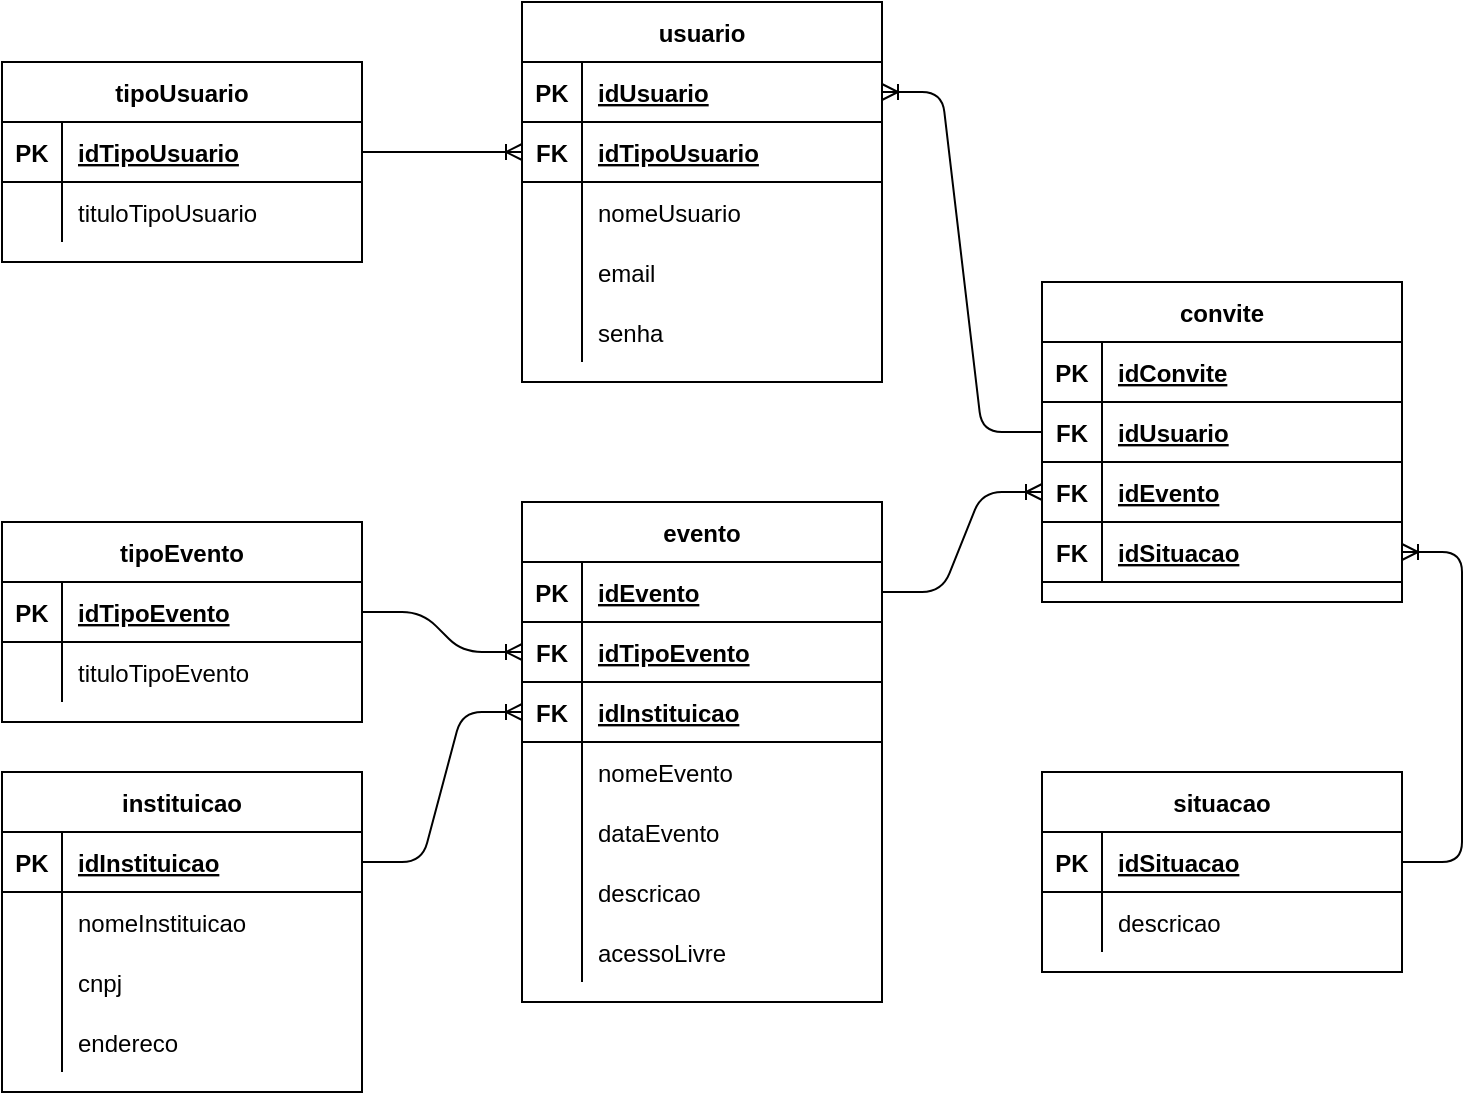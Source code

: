 <mxfile version="14.9.7" type="device"><diagram id="mZj4y4o52tzPezTBAj0v" name="Page-1"><mxGraphModel dx="1422" dy="794" grid="1" gridSize="10" guides="1" tooltips="1" connect="1" arrows="1" fold="1" page="1" pageScale="1" pageWidth="827" pageHeight="1169" math="0" shadow="0"><root><mxCell id="0"/><mxCell id="1" parent="0"/><mxCell id="FErdYOdrM_D1JUT3rwZx-1" value="usuario" style="shape=table;startSize=30;container=1;collapsible=1;childLayout=tableLayout;fixedRows=1;rowLines=0;fontStyle=1;align=center;resizeLast=1;" parent="1" vertex="1"><mxGeometry x="280" y="200" width="180" height="190" as="geometry"/></mxCell><mxCell id="FErdYOdrM_D1JUT3rwZx-2" value="" style="shape=partialRectangle;collapsible=0;dropTarget=0;pointerEvents=0;fillColor=none;top=0;left=0;bottom=1;right=0;points=[[0,0.5],[1,0.5]];portConstraint=eastwest;" parent="FErdYOdrM_D1JUT3rwZx-1" vertex="1"><mxGeometry y="30" width="180" height="30" as="geometry"/></mxCell><mxCell id="FErdYOdrM_D1JUT3rwZx-3" value="PK" style="shape=partialRectangle;connectable=0;fillColor=none;top=0;left=0;bottom=0;right=0;fontStyle=1;overflow=hidden;" parent="FErdYOdrM_D1JUT3rwZx-2" vertex="1"><mxGeometry width="30" height="30" as="geometry"/></mxCell><mxCell id="FErdYOdrM_D1JUT3rwZx-4" value="idUsuario" style="shape=partialRectangle;connectable=0;fillColor=none;top=0;left=0;bottom=0;right=0;align=left;spacingLeft=6;fontStyle=5;overflow=hidden;" parent="FErdYOdrM_D1JUT3rwZx-2" vertex="1"><mxGeometry x="30" width="150" height="30" as="geometry"/></mxCell><mxCell id="FErdYOdrM_D1JUT3rwZx-82" value="" style="shape=partialRectangle;collapsible=0;dropTarget=0;pointerEvents=0;fillColor=none;top=0;left=0;bottom=1;right=0;points=[[0,0.5],[1,0.5]];portConstraint=eastwest;" parent="FErdYOdrM_D1JUT3rwZx-1" vertex="1"><mxGeometry y="60" width="180" height="30" as="geometry"/></mxCell><mxCell id="FErdYOdrM_D1JUT3rwZx-83" value="FK" style="shape=partialRectangle;connectable=0;fillColor=none;top=0;left=0;bottom=0;right=0;fontStyle=1;overflow=hidden;" parent="FErdYOdrM_D1JUT3rwZx-82" vertex="1"><mxGeometry width="30" height="30" as="geometry"/></mxCell><mxCell id="FErdYOdrM_D1JUT3rwZx-84" value="idTipoUsuario" style="shape=partialRectangle;connectable=0;fillColor=none;top=0;left=0;bottom=0;right=0;align=left;spacingLeft=6;fontStyle=5;overflow=hidden;" parent="FErdYOdrM_D1JUT3rwZx-82" vertex="1"><mxGeometry x="30" width="150" height="30" as="geometry"/></mxCell><mxCell id="FErdYOdrM_D1JUT3rwZx-5" value="" style="shape=partialRectangle;collapsible=0;dropTarget=0;pointerEvents=0;fillColor=none;top=0;left=0;bottom=0;right=0;points=[[0,0.5],[1,0.5]];portConstraint=eastwest;" parent="FErdYOdrM_D1JUT3rwZx-1" vertex="1"><mxGeometry y="90" width="180" height="30" as="geometry"/></mxCell><mxCell id="FErdYOdrM_D1JUT3rwZx-6" value="" style="shape=partialRectangle;connectable=0;fillColor=none;top=0;left=0;bottom=0;right=0;editable=1;overflow=hidden;" parent="FErdYOdrM_D1JUT3rwZx-5" vertex="1"><mxGeometry width="30" height="30" as="geometry"/></mxCell><mxCell id="FErdYOdrM_D1JUT3rwZx-7" value="nomeUsuario" style="shape=partialRectangle;connectable=0;fillColor=none;top=0;left=0;bottom=0;right=0;align=left;spacingLeft=6;overflow=hidden;" parent="FErdYOdrM_D1JUT3rwZx-5" vertex="1"><mxGeometry x="30" width="150" height="30" as="geometry"/></mxCell><mxCell id="FErdYOdrM_D1JUT3rwZx-8" value="" style="shape=partialRectangle;collapsible=0;dropTarget=0;pointerEvents=0;fillColor=none;top=0;left=0;bottom=0;right=0;points=[[0,0.5],[1,0.5]];portConstraint=eastwest;" parent="FErdYOdrM_D1JUT3rwZx-1" vertex="1"><mxGeometry y="120" width="180" height="30" as="geometry"/></mxCell><mxCell id="FErdYOdrM_D1JUT3rwZx-9" value="" style="shape=partialRectangle;connectable=0;fillColor=none;top=0;left=0;bottom=0;right=0;editable=1;overflow=hidden;" parent="FErdYOdrM_D1JUT3rwZx-8" vertex="1"><mxGeometry width="30" height="30" as="geometry"/></mxCell><mxCell id="FErdYOdrM_D1JUT3rwZx-10" value="email" style="shape=partialRectangle;connectable=0;fillColor=none;top=0;left=0;bottom=0;right=0;align=left;spacingLeft=6;overflow=hidden;" parent="FErdYOdrM_D1JUT3rwZx-8" vertex="1"><mxGeometry x="30" width="150" height="30" as="geometry"/></mxCell><mxCell id="FErdYOdrM_D1JUT3rwZx-11" value="" style="shape=partialRectangle;collapsible=0;dropTarget=0;pointerEvents=0;fillColor=none;top=0;left=0;bottom=0;right=0;points=[[0,0.5],[1,0.5]];portConstraint=eastwest;" parent="FErdYOdrM_D1JUT3rwZx-1" vertex="1"><mxGeometry y="150" width="180" height="30" as="geometry"/></mxCell><mxCell id="FErdYOdrM_D1JUT3rwZx-12" value="" style="shape=partialRectangle;connectable=0;fillColor=none;top=0;left=0;bottom=0;right=0;editable=1;overflow=hidden;" parent="FErdYOdrM_D1JUT3rwZx-11" vertex="1"><mxGeometry width="30" height="30" as="geometry"/></mxCell><mxCell id="FErdYOdrM_D1JUT3rwZx-13" value="senha" style="shape=partialRectangle;connectable=0;fillColor=none;top=0;left=0;bottom=0;right=0;align=left;spacingLeft=6;overflow=hidden;" parent="FErdYOdrM_D1JUT3rwZx-11" vertex="1"><mxGeometry x="30" width="150" height="30" as="geometry"/></mxCell><mxCell id="FErdYOdrM_D1JUT3rwZx-14" value="instituicao" style="shape=table;startSize=30;container=1;collapsible=1;childLayout=tableLayout;fixedRows=1;rowLines=0;fontStyle=1;align=center;resizeLast=1;" parent="1" vertex="1"><mxGeometry x="20" y="585" width="180" height="160" as="geometry"/></mxCell><mxCell id="FErdYOdrM_D1JUT3rwZx-15" value="" style="shape=partialRectangle;collapsible=0;dropTarget=0;pointerEvents=0;fillColor=none;top=0;left=0;bottom=1;right=0;points=[[0,0.5],[1,0.5]];portConstraint=eastwest;" parent="FErdYOdrM_D1JUT3rwZx-14" vertex="1"><mxGeometry y="30" width="180" height="30" as="geometry"/></mxCell><mxCell id="FErdYOdrM_D1JUT3rwZx-16" value="PK" style="shape=partialRectangle;connectable=0;fillColor=none;top=0;left=0;bottom=0;right=0;fontStyle=1;overflow=hidden;" parent="FErdYOdrM_D1JUT3rwZx-15" vertex="1"><mxGeometry width="30" height="30" as="geometry"/></mxCell><mxCell id="FErdYOdrM_D1JUT3rwZx-17" value="idInstituicao" style="shape=partialRectangle;connectable=0;fillColor=none;top=0;left=0;bottom=0;right=0;align=left;spacingLeft=6;fontStyle=5;overflow=hidden;" parent="FErdYOdrM_D1JUT3rwZx-15" vertex="1"><mxGeometry x="30" width="150" height="30" as="geometry"/></mxCell><mxCell id="FErdYOdrM_D1JUT3rwZx-18" value="" style="shape=partialRectangle;collapsible=0;dropTarget=0;pointerEvents=0;fillColor=none;top=0;left=0;bottom=0;right=0;points=[[0,0.5],[1,0.5]];portConstraint=eastwest;" parent="FErdYOdrM_D1JUT3rwZx-14" vertex="1"><mxGeometry y="60" width="180" height="30" as="geometry"/></mxCell><mxCell id="FErdYOdrM_D1JUT3rwZx-19" value="" style="shape=partialRectangle;connectable=0;fillColor=none;top=0;left=0;bottom=0;right=0;editable=1;overflow=hidden;" parent="FErdYOdrM_D1JUT3rwZx-18" vertex="1"><mxGeometry width="30" height="30" as="geometry"/></mxCell><mxCell id="FErdYOdrM_D1JUT3rwZx-20" value="nomeInstituicao" style="shape=partialRectangle;connectable=0;fillColor=none;top=0;left=0;bottom=0;right=0;align=left;spacingLeft=6;overflow=hidden;" parent="FErdYOdrM_D1JUT3rwZx-18" vertex="1"><mxGeometry x="30" width="150" height="30" as="geometry"/></mxCell><mxCell id="FErdYOdrM_D1JUT3rwZx-21" value="" style="shape=partialRectangle;collapsible=0;dropTarget=0;pointerEvents=0;fillColor=none;top=0;left=0;bottom=0;right=0;points=[[0,0.5],[1,0.5]];portConstraint=eastwest;" parent="FErdYOdrM_D1JUT3rwZx-14" vertex="1"><mxGeometry y="90" width="180" height="30" as="geometry"/></mxCell><mxCell id="FErdYOdrM_D1JUT3rwZx-22" value="" style="shape=partialRectangle;connectable=0;fillColor=none;top=0;left=0;bottom=0;right=0;editable=1;overflow=hidden;" parent="FErdYOdrM_D1JUT3rwZx-21" vertex="1"><mxGeometry width="30" height="30" as="geometry"/></mxCell><mxCell id="FErdYOdrM_D1JUT3rwZx-23" value="cnpj" style="shape=partialRectangle;connectable=0;fillColor=none;top=0;left=0;bottom=0;right=0;align=left;spacingLeft=6;overflow=hidden;" parent="FErdYOdrM_D1JUT3rwZx-21" vertex="1"><mxGeometry x="30" width="150" height="30" as="geometry"/></mxCell><mxCell id="FErdYOdrM_D1JUT3rwZx-24" value="" style="shape=partialRectangle;collapsible=0;dropTarget=0;pointerEvents=0;fillColor=none;top=0;left=0;bottom=0;right=0;points=[[0,0.5],[1,0.5]];portConstraint=eastwest;" parent="FErdYOdrM_D1JUT3rwZx-14" vertex="1"><mxGeometry y="120" width="180" height="30" as="geometry"/></mxCell><mxCell id="FErdYOdrM_D1JUT3rwZx-25" value="" style="shape=partialRectangle;connectable=0;fillColor=none;top=0;left=0;bottom=0;right=0;editable=1;overflow=hidden;" parent="FErdYOdrM_D1JUT3rwZx-24" vertex="1"><mxGeometry width="30" height="30" as="geometry"/></mxCell><mxCell id="FErdYOdrM_D1JUT3rwZx-26" value="endereco" style="shape=partialRectangle;connectable=0;fillColor=none;top=0;left=0;bottom=0;right=0;align=left;spacingLeft=6;overflow=hidden;" parent="FErdYOdrM_D1JUT3rwZx-24" vertex="1"><mxGeometry x="30" width="150" height="30" as="geometry"/></mxCell><mxCell id="FErdYOdrM_D1JUT3rwZx-27" value="evento" style="shape=table;startSize=30;container=1;collapsible=1;childLayout=tableLayout;fixedRows=1;rowLines=0;fontStyle=1;align=center;resizeLast=1;" parent="1" vertex="1"><mxGeometry x="280" y="450" width="180" height="250" as="geometry"/></mxCell><mxCell id="FErdYOdrM_D1JUT3rwZx-28" value="" style="shape=partialRectangle;collapsible=0;dropTarget=0;pointerEvents=0;fillColor=none;top=0;left=0;bottom=1;right=0;points=[[0,0.5],[1,0.5]];portConstraint=eastwest;" parent="FErdYOdrM_D1JUT3rwZx-27" vertex="1"><mxGeometry y="30" width="180" height="30" as="geometry"/></mxCell><mxCell id="FErdYOdrM_D1JUT3rwZx-29" value="PK" style="shape=partialRectangle;connectable=0;fillColor=none;top=0;left=0;bottom=0;right=0;fontStyle=1;overflow=hidden;" parent="FErdYOdrM_D1JUT3rwZx-28" vertex="1"><mxGeometry width="30" height="30" as="geometry"/></mxCell><mxCell id="FErdYOdrM_D1JUT3rwZx-30" value="idEvento" style="shape=partialRectangle;connectable=0;fillColor=none;top=0;left=0;bottom=0;right=0;align=left;spacingLeft=6;fontStyle=5;overflow=hidden;" parent="FErdYOdrM_D1JUT3rwZx-28" vertex="1"><mxGeometry x="30" width="150" height="30" as="geometry"/></mxCell><mxCell id="FErdYOdrM_D1JUT3rwZx-85" value="" style="shape=partialRectangle;collapsible=0;dropTarget=0;pointerEvents=0;fillColor=none;top=0;left=0;bottom=1;right=0;points=[[0,0.5],[1,0.5]];portConstraint=eastwest;" parent="FErdYOdrM_D1JUT3rwZx-27" vertex="1"><mxGeometry y="60" width="180" height="30" as="geometry"/></mxCell><mxCell id="FErdYOdrM_D1JUT3rwZx-86" value="FK" style="shape=partialRectangle;connectable=0;fillColor=none;top=0;left=0;bottom=0;right=0;fontStyle=1;overflow=hidden;" parent="FErdYOdrM_D1JUT3rwZx-85" vertex="1"><mxGeometry width="30" height="30" as="geometry"/></mxCell><mxCell id="FErdYOdrM_D1JUT3rwZx-87" value="idTipoEvento" style="shape=partialRectangle;connectable=0;fillColor=none;top=0;left=0;bottom=0;right=0;align=left;spacingLeft=6;fontStyle=5;overflow=hidden;" parent="FErdYOdrM_D1JUT3rwZx-85" vertex="1"><mxGeometry x="30" width="150" height="30" as="geometry"/></mxCell><mxCell id="FErdYOdrM_D1JUT3rwZx-97" value="" style="shape=partialRectangle;collapsible=0;dropTarget=0;pointerEvents=0;fillColor=none;top=0;left=0;bottom=1;right=0;points=[[0,0.5],[1,0.5]];portConstraint=eastwest;" parent="FErdYOdrM_D1JUT3rwZx-27" vertex="1"><mxGeometry y="90" width="180" height="30" as="geometry"/></mxCell><mxCell id="FErdYOdrM_D1JUT3rwZx-98" value="FK" style="shape=partialRectangle;connectable=0;fillColor=none;top=0;left=0;bottom=0;right=0;fontStyle=1;overflow=hidden;" parent="FErdYOdrM_D1JUT3rwZx-97" vertex="1"><mxGeometry width="30" height="30" as="geometry"/></mxCell><mxCell id="FErdYOdrM_D1JUT3rwZx-99" value="idInstituicao" style="shape=partialRectangle;connectable=0;fillColor=none;top=0;left=0;bottom=0;right=0;align=left;spacingLeft=6;fontStyle=5;overflow=hidden;" parent="FErdYOdrM_D1JUT3rwZx-97" vertex="1"><mxGeometry x="30" width="150" height="30" as="geometry"/></mxCell><mxCell id="FErdYOdrM_D1JUT3rwZx-31" value="" style="shape=partialRectangle;collapsible=0;dropTarget=0;pointerEvents=0;fillColor=none;top=0;left=0;bottom=0;right=0;points=[[0,0.5],[1,0.5]];portConstraint=eastwest;" parent="FErdYOdrM_D1JUT3rwZx-27" vertex="1"><mxGeometry y="120" width="180" height="30" as="geometry"/></mxCell><mxCell id="FErdYOdrM_D1JUT3rwZx-32" value="" style="shape=partialRectangle;connectable=0;fillColor=none;top=0;left=0;bottom=0;right=0;editable=1;overflow=hidden;" parent="FErdYOdrM_D1JUT3rwZx-31" vertex="1"><mxGeometry width="30" height="30" as="geometry"/></mxCell><mxCell id="FErdYOdrM_D1JUT3rwZx-33" value="nomeEvento" style="shape=partialRectangle;connectable=0;fillColor=none;top=0;left=0;bottom=0;right=0;align=left;spacingLeft=6;overflow=hidden;" parent="FErdYOdrM_D1JUT3rwZx-31" vertex="1"><mxGeometry x="30" width="150" height="30" as="geometry"/></mxCell><mxCell id="FErdYOdrM_D1JUT3rwZx-34" value="" style="shape=partialRectangle;collapsible=0;dropTarget=0;pointerEvents=0;fillColor=none;top=0;left=0;bottom=0;right=0;points=[[0,0.5],[1,0.5]];portConstraint=eastwest;" parent="FErdYOdrM_D1JUT3rwZx-27" vertex="1"><mxGeometry y="150" width="180" height="30" as="geometry"/></mxCell><mxCell id="FErdYOdrM_D1JUT3rwZx-35" value="" style="shape=partialRectangle;connectable=0;fillColor=none;top=0;left=0;bottom=0;right=0;editable=1;overflow=hidden;" parent="FErdYOdrM_D1JUT3rwZx-34" vertex="1"><mxGeometry width="30" height="30" as="geometry"/></mxCell><mxCell id="FErdYOdrM_D1JUT3rwZx-36" value="dataEvento" style="shape=partialRectangle;connectable=0;fillColor=none;top=0;left=0;bottom=0;right=0;align=left;spacingLeft=6;overflow=hidden;" parent="FErdYOdrM_D1JUT3rwZx-34" vertex="1"><mxGeometry x="30" width="150" height="30" as="geometry"/></mxCell><mxCell id="FErdYOdrM_D1JUT3rwZx-37" value="" style="shape=partialRectangle;collapsible=0;dropTarget=0;pointerEvents=0;fillColor=none;top=0;left=0;bottom=0;right=0;points=[[0,0.5],[1,0.5]];portConstraint=eastwest;" parent="FErdYOdrM_D1JUT3rwZx-27" vertex="1"><mxGeometry y="180" width="180" height="30" as="geometry"/></mxCell><mxCell id="FErdYOdrM_D1JUT3rwZx-38" value="" style="shape=partialRectangle;connectable=0;fillColor=none;top=0;left=0;bottom=0;right=0;editable=1;overflow=hidden;" parent="FErdYOdrM_D1JUT3rwZx-37" vertex="1"><mxGeometry width="30" height="30" as="geometry"/></mxCell><mxCell id="FErdYOdrM_D1JUT3rwZx-39" value="descricao" style="shape=partialRectangle;connectable=0;fillColor=none;top=0;left=0;bottom=0;right=0;align=left;spacingLeft=6;overflow=hidden;" parent="FErdYOdrM_D1JUT3rwZx-37" vertex="1"><mxGeometry x="30" width="150" height="30" as="geometry"/></mxCell><mxCell id="FErdYOdrM_D1JUT3rwZx-119" value="" style="shape=partialRectangle;collapsible=0;dropTarget=0;pointerEvents=0;fillColor=none;top=0;left=0;bottom=0;right=0;points=[[0,0.5],[1,0.5]];portConstraint=eastwest;" parent="FErdYOdrM_D1JUT3rwZx-27" vertex="1"><mxGeometry y="210" width="180" height="30" as="geometry"/></mxCell><mxCell id="FErdYOdrM_D1JUT3rwZx-120" value="" style="shape=partialRectangle;connectable=0;fillColor=none;top=0;left=0;bottom=0;right=0;editable=1;overflow=hidden;" parent="FErdYOdrM_D1JUT3rwZx-119" vertex="1"><mxGeometry width="30" height="30" as="geometry"/></mxCell><mxCell id="FErdYOdrM_D1JUT3rwZx-121" value="acessoLivre" style="shape=partialRectangle;connectable=0;fillColor=none;top=0;left=0;bottom=0;right=0;align=left;spacingLeft=6;overflow=hidden;" parent="FErdYOdrM_D1JUT3rwZx-119" vertex="1"><mxGeometry x="30" width="150" height="30" as="geometry"/></mxCell><mxCell id="FErdYOdrM_D1JUT3rwZx-40" value="tipoUsuario" style="shape=table;startSize=30;container=1;collapsible=1;childLayout=tableLayout;fixedRows=1;rowLines=0;fontStyle=1;align=center;resizeLast=1;" parent="1" vertex="1"><mxGeometry x="20" y="230" width="180" height="100" as="geometry"/></mxCell><mxCell id="FErdYOdrM_D1JUT3rwZx-41" value="" style="shape=partialRectangle;collapsible=0;dropTarget=0;pointerEvents=0;fillColor=none;top=0;left=0;bottom=1;right=0;points=[[0,0.5],[1,0.5]];portConstraint=eastwest;" parent="FErdYOdrM_D1JUT3rwZx-40" vertex="1"><mxGeometry y="30" width="180" height="30" as="geometry"/></mxCell><mxCell id="FErdYOdrM_D1JUT3rwZx-42" value="PK" style="shape=partialRectangle;connectable=0;fillColor=none;top=0;left=0;bottom=0;right=0;fontStyle=1;overflow=hidden;" parent="FErdYOdrM_D1JUT3rwZx-41" vertex="1"><mxGeometry width="30" height="30" as="geometry"/></mxCell><mxCell id="FErdYOdrM_D1JUT3rwZx-43" value="idTipoUsuario" style="shape=partialRectangle;connectable=0;fillColor=none;top=0;left=0;bottom=0;right=0;align=left;spacingLeft=6;fontStyle=5;overflow=hidden;" parent="FErdYOdrM_D1JUT3rwZx-41" vertex="1"><mxGeometry x="30" width="150" height="30" as="geometry"/></mxCell><mxCell id="FErdYOdrM_D1JUT3rwZx-44" value="" style="shape=partialRectangle;collapsible=0;dropTarget=0;pointerEvents=0;fillColor=none;top=0;left=0;bottom=0;right=0;points=[[0,0.5],[1,0.5]];portConstraint=eastwest;" parent="FErdYOdrM_D1JUT3rwZx-40" vertex="1"><mxGeometry y="60" width="180" height="30" as="geometry"/></mxCell><mxCell id="FErdYOdrM_D1JUT3rwZx-45" value="" style="shape=partialRectangle;connectable=0;fillColor=none;top=0;left=0;bottom=0;right=0;editable=1;overflow=hidden;" parent="FErdYOdrM_D1JUT3rwZx-44" vertex="1"><mxGeometry width="30" height="30" as="geometry"/></mxCell><mxCell id="FErdYOdrM_D1JUT3rwZx-46" value="tituloTipoUsuario" style="shape=partialRectangle;connectable=0;fillColor=none;top=0;left=0;bottom=0;right=0;align=left;spacingLeft=6;overflow=hidden;" parent="FErdYOdrM_D1JUT3rwZx-44" vertex="1"><mxGeometry x="30" width="150" height="30" as="geometry"/></mxCell><mxCell id="FErdYOdrM_D1JUT3rwZx-53" value="tipoEvento" style="shape=table;startSize=30;container=1;collapsible=1;childLayout=tableLayout;fixedRows=1;rowLines=0;fontStyle=1;align=center;resizeLast=1;" parent="1" vertex="1"><mxGeometry x="20" y="460" width="180" height="100" as="geometry"/></mxCell><mxCell id="FErdYOdrM_D1JUT3rwZx-54" value="" style="shape=partialRectangle;collapsible=0;dropTarget=0;pointerEvents=0;fillColor=none;top=0;left=0;bottom=1;right=0;points=[[0,0.5],[1,0.5]];portConstraint=eastwest;" parent="FErdYOdrM_D1JUT3rwZx-53" vertex="1"><mxGeometry y="30" width="180" height="30" as="geometry"/></mxCell><mxCell id="FErdYOdrM_D1JUT3rwZx-55" value="PK" style="shape=partialRectangle;connectable=0;fillColor=none;top=0;left=0;bottom=0;right=0;fontStyle=1;overflow=hidden;" parent="FErdYOdrM_D1JUT3rwZx-54" vertex="1"><mxGeometry width="30" height="30" as="geometry"/></mxCell><mxCell id="FErdYOdrM_D1JUT3rwZx-56" value="idTipoEvento" style="shape=partialRectangle;connectable=0;fillColor=none;top=0;left=0;bottom=0;right=0;align=left;spacingLeft=6;fontStyle=5;overflow=hidden;" parent="FErdYOdrM_D1JUT3rwZx-54" vertex="1"><mxGeometry x="30" width="150" height="30" as="geometry"/></mxCell><mxCell id="FErdYOdrM_D1JUT3rwZx-57" value="" style="shape=partialRectangle;collapsible=0;dropTarget=0;pointerEvents=0;fillColor=none;top=0;left=0;bottom=0;right=0;points=[[0,0.5],[1,0.5]];portConstraint=eastwest;" parent="FErdYOdrM_D1JUT3rwZx-53" vertex="1"><mxGeometry y="60" width="180" height="30" as="geometry"/></mxCell><mxCell id="FErdYOdrM_D1JUT3rwZx-58" value="" style="shape=partialRectangle;connectable=0;fillColor=none;top=0;left=0;bottom=0;right=0;editable=1;overflow=hidden;" parent="FErdYOdrM_D1JUT3rwZx-57" vertex="1"><mxGeometry width="30" height="30" as="geometry"/></mxCell><mxCell id="FErdYOdrM_D1JUT3rwZx-59" value="tituloTipoEvento" style="shape=partialRectangle;connectable=0;fillColor=none;top=0;left=0;bottom=0;right=0;align=left;spacingLeft=6;overflow=hidden;" parent="FErdYOdrM_D1JUT3rwZx-57" vertex="1"><mxGeometry x="30" width="150" height="30" as="geometry"/></mxCell><mxCell id="FErdYOdrM_D1JUT3rwZx-66" value="convite" style="shape=table;startSize=30;container=1;collapsible=1;childLayout=tableLayout;fixedRows=1;rowLines=0;fontStyle=1;align=center;resizeLast=1;" parent="1" vertex="1"><mxGeometry x="540" y="340" width="180" height="160" as="geometry"/></mxCell><mxCell id="FErdYOdrM_D1JUT3rwZx-67" value="" style="shape=partialRectangle;collapsible=0;dropTarget=0;pointerEvents=0;fillColor=none;top=0;left=0;bottom=1;right=0;points=[[0,0.5],[1,0.5]];portConstraint=eastwest;" parent="FErdYOdrM_D1JUT3rwZx-66" vertex="1"><mxGeometry y="30" width="180" height="30" as="geometry"/></mxCell><mxCell id="FErdYOdrM_D1JUT3rwZx-68" value="PK" style="shape=partialRectangle;connectable=0;fillColor=none;top=0;left=0;bottom=0;right=0;fontStyle=1;overflow=hidden;" parent="FErdYOdrM_D1JUT3rwZx-67" vertex="1"><mxGeometry width="30" height="30" as="geometry"/></mxCell><mxCell id="FErdYOdrM_D1JUT3rwZx-69" value="idConvite" style="shape=partialRectangle;connectable=0;fillColor=none;top=0;left=0;bottom=0;right=0;align=left;spacingLeft=6;fontStyle=5;overflow=hidden;" parent="FErdYOdrM_D1JUT3rwZx-67" vertex="1"><mxGeometry x="30" width="150" height="30" as="geometry"/></mxCell><mxCell id="FErdYOdrM_D1JUT3rwZx-94" value="" style="shape=partialRectangle;collapsible=0;dropTarget=0;pointerEvents=0;fillColor=none;top=0;left=0;bottom=1;right=0;points=[[0,0.5],[1,0.5]];portConstraint=eastwest;" parent="FErdYOdrM_D1JUT3rwZx-66" vertex="1"><mxGeometry y="60" width="180" height="30" as="geometry"/></mxCell><mxCell id="FErdYOdrM_D1JUT3rwZx-95" value="FK" style="shape=partialRectangle;connectable=0;fillColor=none;top=0;left=0;bottom=0;right=0;fontStyle=1;overflow=hidden;" parent="FErdYOdrM_D1JUT3rwZx-94" vertex="1"><mxGeometry width="30" height="30" as="geometry"/></mxCell><mxCell id="FErdYOdrM_D1JUT3rwZx-96" value="idUsuario" style="shape=partialRectangle;connectable=0;fillColor=none;top=0;left=0;bottom=0;right=0;align=left;spacingLeft=6;fontStyle=5;overflow=hidden;" parent="FErdYOdrM_D1JUT3rwZx-94" vertex="1"><mxGeometry x="30" width="150" height="30" as="geometry"/></mxCell><mxCell id="FErdYOdrM_D1JUT3rwZx-125" value="" style="shape=partialRectangle;collapsible=0;dropTarget=0;pointerEvents=0;fillColor=none;top=0;left=0;bottom=1;right=0;points=[[0,0.5],[1,0.5]];portConstraint=eastwest;" parent="FErdYOdrM_D1JUT3rwZx-66" vertex="1"><mxGeometry y="90" width="180" height="30" as="geometry"/></mxCell><mxCell id="FErdYOdrM_D1JUT3rwZx-126" value="FK" style="shape=partialRectangle;connectable=0;fillColor=none;top=0;left=0;bottom=0;right=0;fontStyle=1;overflow=hidden;" parent="FErdYOdrM_D1JUT3rwZx-125" vertex="1"><mxGeometry width="30" height="30" as="geometry"/></mxCell><mxCell id="FErdYOdrM_D1JUT3rwZx-127" value="idEvento" style="shape=partialRectangle;connectable=0;fillColor=none;top=0;left=0;bottom=0;right=0;align=left;spacingLeft=6;fontStyle=5;overflow=hidden;" parent="FErdYOdrM_D1JUT3rwZx-125" vertex="1"><mxGeometry x="30" width="150" height="30" as="geometry"/></mxCell><mxCell id="FErdYOdrM_D1JUT3rwZx-128" value="" style="shape=partialRectangle;collapsible=0;dropTarget=0;pointerEvents=0;fillColor=none;top=0;left=0;bottom=1;right=0;points=[[0,0.5],[1,0.5]];portConstraint=eastwest;" parent="FErdYOdrM_D1JUT3rwZx-66" vertex="1"><mxGeometry y="120" width="180" height="30" as="geometry"/></mxCell><mxCell id="FErdYOdrM_D1JUT3rwZx-129" value="FK" style="shape=partialRectangle;connectable=0;fillColor=none;top=0;left=0;bottom=0;right=0;fontStyle=1;overflow=hidden;" parent="FErdYOdrM_D1JUT3rwZx-128" vertex="1"><mxGeometry width="30" height="30" as="geometry"/></mxCell><mxCell id="FErdYOdrM_D1JUT3rwZx-130" value="idSituacao" style="shape=partialRectangle;connectable=0;fillColor=none;top=0;left=0;bottom=0;right=0;align=left;spacingLeft=6;fontStyle=5;overflow=hidden;" parent="FErdYOdrM_D1JUT3rwZx-128" vertex="1"><mxGeometry x="30" width="150" height="30" as="geometry"/></mxCell><mxCell id="FErdYOdrM_D1JUT3rwZx-103" value="situacao" style="shape=table;startSize=30;container=1;collapsible=1;childLayout=tableLayout;fixedRows=1;rowLines=0;fontStyle=1;align=center;resizeLast=1;" parent="1" vertex="1"><mxGeometry x="540" y="585" width="180" height="100" as="geometry"/></mxCell><mxCell id="FErdYOdrM_D1JUT3rwZx-104" value="" style="shape=partialRectangle;collapsible=0;dropTarget=0;pointerEvents=0;fillColor=none;top=0;left=0;bottom=1;right=0;points=[[0,0.5],[1,0.5]];portConstraint=eastwest;" parent="FErdYOdrM_D1JUT3rwZx-103" vertex="1"><mxGeometry y="30" width="180" height="30" as="geometry"/></mxCell><mxCell id="FErdYOdrM_D1JUT3rwZx-105" value="PK" style="shape=partialRectangle;connectable=0;fillColor=none;top=0;left=0;bottom=0;right=0;fontStyle=1;overflow=hidden;" parent="FErdYOdrM_D1JUT3rwZx-104" vertex="1"><mxGeometry width="30" height="30" as="geometry"/></mxCell><mxCell id="FErdYOdrM_D1JUT3rwZx-106" value="idSituacao" style="shape=partialRectangle;connectable=0;fillColor=none;top=0;left=0;bottom=0;right=0;align=left;spacingLeft=6;fontStyle=5;overflow=hidden;" parent="FErdYOdrM_D1JUT3rwZx-104" vertex="1"><mxGeometry x="30" width="150" height="30" as="geometry"/></mxCell><mxCell id="FErdYOdrM_D1JUT3rwZx-110" value="" style="shape=partialRectangle;collapsible=0;dropTarget=0;pointerEvents=0;fillColor=none;top=0;left=0;bottom=0;right=0;points=[[0,0.5],[1,0.5]];portConstraint=eastwest;" parent="FErdYOdrM_D1JUT3rwZx-103" vertex="1"><mxGeometry y="60" width="180" height="30" as="geometry"/></mxCell><mxCell id="FErdYOdrM_D1JUT3rwZx-111" value="" style="shape=partialRectangle;connectable=0;fillColor=none;top=0;left=0;bottom=0;right=0;editable=1;overflow=hidden;" parent="FErdYOdrM_D1JUT3rwZx-110" vertex="1"><mxGeometry width="30" height="30" as="geometry"/></mxCell><mxCell id="FErdYOdrM_D1JUT3rwZx-112" value="descricao" style="shape=partialRectangle;connectable=0;fillColor=none;top=0;left=0;bottom=0;right=0;align=left;spacingLeft=6;overflow=hidden;" parent="FErdYOdrM_D1JUT3rwZx-110" vertex="1"><mxGeometry x="30" width="150" height="30" as="geometry"/></mxCell><mxCell id="FErdYOdrM_D1JUT3rwZx-131" value="" style="edgeStyle=entityRelationEdgeStyle;fontSize=12;html=1;endArrow=ERoneToMany;exitX=1;exitY=0.5;exitDx=0;exitDy=0;entryX=0;entryY=0.5;entryDx=0;entryDy=0;" parent="1" source="FErdYOdrM_D1JUT3rwZx-41" target="FErdYOdrM_D1JUT3rwZx-82" edge="1"><mxGeometry width="100" height="100" relative="1" as="geometry"><mxPoint x="250" y="370" as="sourcePoint"/><mxPoint x="350" y="270" as="targetPoint"/></mxGeometry></mxCell><mxCell id="FErdYOdrM_D1JUT3rwZx-132" value="" style="edgeStyle=entityRelationEdgeStyle;fontSize=12;html=1;endArrow=ERoneToMany;exitX=1;exitY=0.5;exitDx=0;exitDy=0;" parent="1" source="FErdYOdrM_D1JUT3rwZx-54" edge="1"><mxGeometry width="100" height="100" relative="1" as="geometry"><mxPoint x="180" y="625" as="sourcePoint"/><mxPoint x="280" y="525" as="targetPoint"/></mxGeometry></mxCell><mxCell id="FErdYOdrM_D1JUT3rwZx-133" value="" style="edgeStyle=entityRelationEdgeStyle;fontSize=12;html=1;endArrow=ERoneToMany;exitX=1;exitY=0.5;exitDx=0;exitDy=0;entryX=0;entryY=0.5;entryDx=0;entryDy=0;" parent="1" source="FErdYOdrM_D1JUT3rwZx-15" target="FErdYOdrM_D1JUT3rwZx-97" edge="1"><mxGeometry width="100" height="100" relative="1" as="geometry"><mxPoint x="200" y="585" as="sourcePoint"/><mxPoint x="280" y="605" as="targetPoint"/></mxGeometry></mxCell><mxCell id="FErdYOdrM_D1JUT3rwZx-134" value="" style="edgeStyle=entityRelationEdgeStyle;fontSize=12;html=1;endArrow=ERoneToMany;exitX=1;exitY=0.5;exitDx=0;exitDy=0;entryX=0;entryY=0.5;entryDx=0;entryDy=0;" parent="1" source="FErdYOdrM_D1JUT3rwZx-28" target="FErdYOdrM_D1JUT3rwZx-125" edge="1"><mxGeometry width="100" height="100" relative="1" as="geometry"><mxPoint x="460" y="487.5" as="sourcePoint"/><mxPoint x="540" y="412.5" as="targetPoint"/></mxGeometry></mxCell><mxCell id="FErdYOdrM_D1JUT3rwZx-136" value="" style="edgeStyle=entityRelationEdgeStyle;fontSize=12;html=1;endArrow=ERoneToMany;entryX=1;entryY=0.5;entryDx=0;entryDy=0;exitX=1;exitY=0.5;exitDx=0;exitDy=0;" parent="1" source="FErdYOdrM_D1JUT3rwZx-104" target="FErdYOdrM_D1JUT3rwZx-128" edge="1"><mxGeometry width="100" height="100" relative="1" as="geometry"><mxPoint x="740" y="560" as="sourcePoint"/><mxPoint x="840" y="460" as="targetPoint"/></mxGeometry></mxCell><mxCell id="FErdYOdrM_D1JUT3rwZx-137" value="" style="edgeStyle=entityRelationEdgeStyle;fontSize=12;html=1;endArrow=ERoneToMany;" parent="1" source="FErdYOdrM_D1JUT3rwZx-94" target="FErdYOdrM_D1JUT3rwZx-2" edge="1"><mxGeometry width="100" height="100" relative="1" as="geometry"><mxPoint x="510" y="360" as="sourcePoint"/><mxPoint x="610" y="260" as="targetPoint"/></mxGeometry></mxCell></root></mxGraphModel></diagram></mxfile>